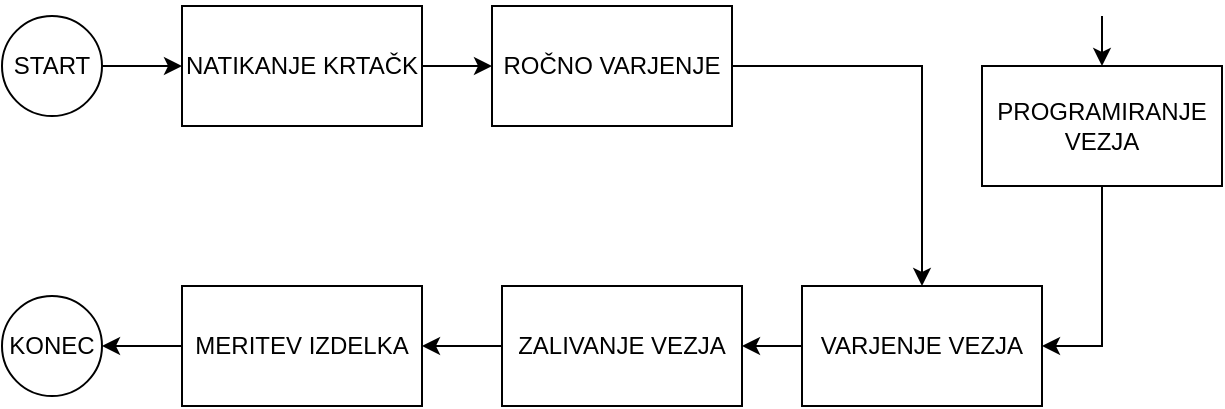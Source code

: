 <mxfile version="21.3.2" type="github">
  <diagram name="Page-1" id="jG-mGLcYEL3HcZszOo6c">
    <mxGraphModel dx="1434" dy="774" grid="1" gridSize="10" guides="1" tooltips="1" connect="1" arrows="1" fold="1" page="1" pageScale="1" pageWidth="850" pageHeight="1100" math="0" shadow="0">
      <root>
        <mxCell id="0" />
        <mxCell id="1" parent="0" />
        <mxCell id="iBFK9HmDLQ_2xt_7VcyN-17" style="edgeStyle=orthogonalEdgeStyle;rounded=0;orthogonalLoop=1;jettySize=auto;html=1;entryX=0;entryY=0.5;entryDx=0;entryDy=0;" edge="1" parent="1" source="iBFK9HmDLQ_2xt_7VcyN-1" target="iBFK9HmDLQ_2xt_7VcyN-5">
          <mxGeometry relative="1" as="geometry" />
        </mxCell>
        <mxCell id="iBFK9HmDLQ_2xt_7VcyN-1" value="START" style="ellipse;whiteSpace=wrap;html=1;aspect=fixed;" vertex="1" parent="1">
          <mxGeometry x="60" y="115" width="50" height="50" as="geometry" />
        </mxCell>
        <mxCell id="iBFK9HmDLQ_2xt_7VcyN-20" style="edgeStyle=orthogonalEdgeStyle;rounded=0;orthogonalLoop=1;jettySize=auto;html=1;entryX=1;entryY=0.5;entryDx=0;entryDy=0;" edge="1" parent="1" source="iBFK9HmDLQ_2xt_7VcyN-3" target="iBFK9HmDLQ_2xt_7VcyN-9">
          <mxGeometry relative="1" as="geometry" />
        </mxCell>
        <mxCell id="iBFK9HmDLQ_2xt_7VcyN-3" value="PROGRAMIRANJE VEZJA" style="whiteSpace=wrap;html=1;" vertex="1" parent="1">
          <mxGeometry x="550" y="140" width="120" height="60" as="geometry" />
        </mxCell>
        <mxCell id="iBFK9HmDLQ_2xt_7VcyN-8" value="" style="edgeStyle=orthogonalEdgeStyle;rounded=0;orthogonalLoop=1;jettySize=auto;html=1;" edge="1" parent="1" source="iBFK9HmDLQ_2xt_7VcyN-5" target="iBFK9HmDLQ_2xt_7VcyN-7">
          <mxGeometry relative="1" as="geometry" />
        </mxCell>
        <mxCell id="iBFK9HmDLQ_2xt_7VcyN-5" value="NATIKANJE KRTAČK" style="whiteSpace=wrap;html=1;" vertex="1" parent="1">
          <mxGeometry x="150" y="110" width="120" height="60" as="geometry" />
        </mxCell>
        <mxCell id="iBFK9HmDLQ_2xt_7VcyN-10" value="" style="edgeStyle=orthogonalEdgeStyle;rounded=0;orthogonalLoop=1;jettySize=auto;html=1;" edge="1" parent="1" source="iBFK9HmDLQ_2xt_7VcyN-7" target="iBFK9HmDLQ_2xt_7VcyN-9">
          <mxGeometry relative="1" as="geometry" />
        </mxCell>
        <mxCell id="iBFK9HmDLQ_2xt_7VcyN-7" value="ROČNO VARJENJE" style="whiteSpace=wrap;html=1;" vertex="1" parent="1">
          <mxGeometry x="305" y="110" width="120" height="60" as="geometry" />
        </mxCell>
        <mxCell id="iBFK9HmDLQ_2xt_7VcyN-12" value="" style="edgeStyle=orthogonalEdgeStyle;rounded=0;orthogonalLoop=1;jettySize=auto;html=1;" edge="1" parent="1" source="iBFK9HmDLQ_2xt_7VcyN-9" target="iBFK9HmDLQ_2xt_7VcyN-11">
          <mxGeometry relative="1" as="geometry" />
        </mxCell>
        <mxCell id="iBFK9HmDLQ_2xt_7VcyN-9" value="VARJENJE VEZJA" style="whiteSpace=wrap;html=1;" vertex="1" parent="1">
          <mxGeometry x="460" y="250" width="120" height="60" as="geometry" />
        </mxCell>
        <mxCell id="iBFK9HmDLQ_2xt_7VcyN-14" value="" style="edgeStyle=orthogonalEdgeStyle;rounded=0;orthogonalLoop=1;jettySize=auto;html=1;" edge="1" parent="1" source="iBFK9HmDLQ_2xt_7VcyN-11" target="iBFK9HmDLQ_2xt_7VcyN-13">
          <mxGeometry relative="1" as="geometry" />
        </mxCell>
        <mxCell id="iBFK9HmDLQ_2xt_7VcyN-11" value="ZALIVANJE VEZJA" style="whiteSpace=wrap;html=1;" vertex="1" parent="1">
          <mxGeometry x="310" y="250" width="120" height="60" as="geometry" />
        </mxCell>
        <mxCell id="iBFK9HmDLQ_2xt_7VcyN-16" value="" style="edgeStyle=orthogonalEdgeStyle;rounded=0;orthogonalLoop=1;jettySize=auto;html=1;" edge="1" parent="1" source="iBFK9HmDLQ_2xt_7VcyN-13" target="iBFK9HmDLQ_2xt_7VcyN-15">
          <mxGeometry relative="1" as="geometry" />
        </mxCell>
        <mxCell id="iBFK9HmDLQ_2xt_7VcyN-13" value="MERITEV IZDELKA" style="whiteSpace=wrap;html=1;" vertex="1" parent="1">
          <mxGeometry x="150" y="250" width="120" height="60" as="geometry" />
        </mxCell>
        <mxCell id="iBFK9HmDLQ_2xt_7VcyN-15" value="KONEC" style="ellipse;whiteSpace=wrap;html=1;" vertex="1" parent="1">
          <mxGeometry x="60" y="255" width="50" height="50" as="geometry" />
        </mxCell>
        <mxCell id="iBFK9HmDLQ_2xt_7VcyN-19" style="edgeStyle=orthogonalEdgeStyle;rounded=0;orthogonalLoop=1;jettySize=auto;html=1;entryX=0.5;entryY=0;entryDx=0;entryDy=0;" edge="1" parent="1" target="iBFK9HmDLQ_2xt_7VcyN-3">
          <mxGeometry relative="1" as="geometry">
            <mxPoint x="610" y="115" as="sourcePoint" />
          </mxGeometry>
        </mxCell>
      </root>
    </mxGraphModel>
  </diagram>
</mxfile>
